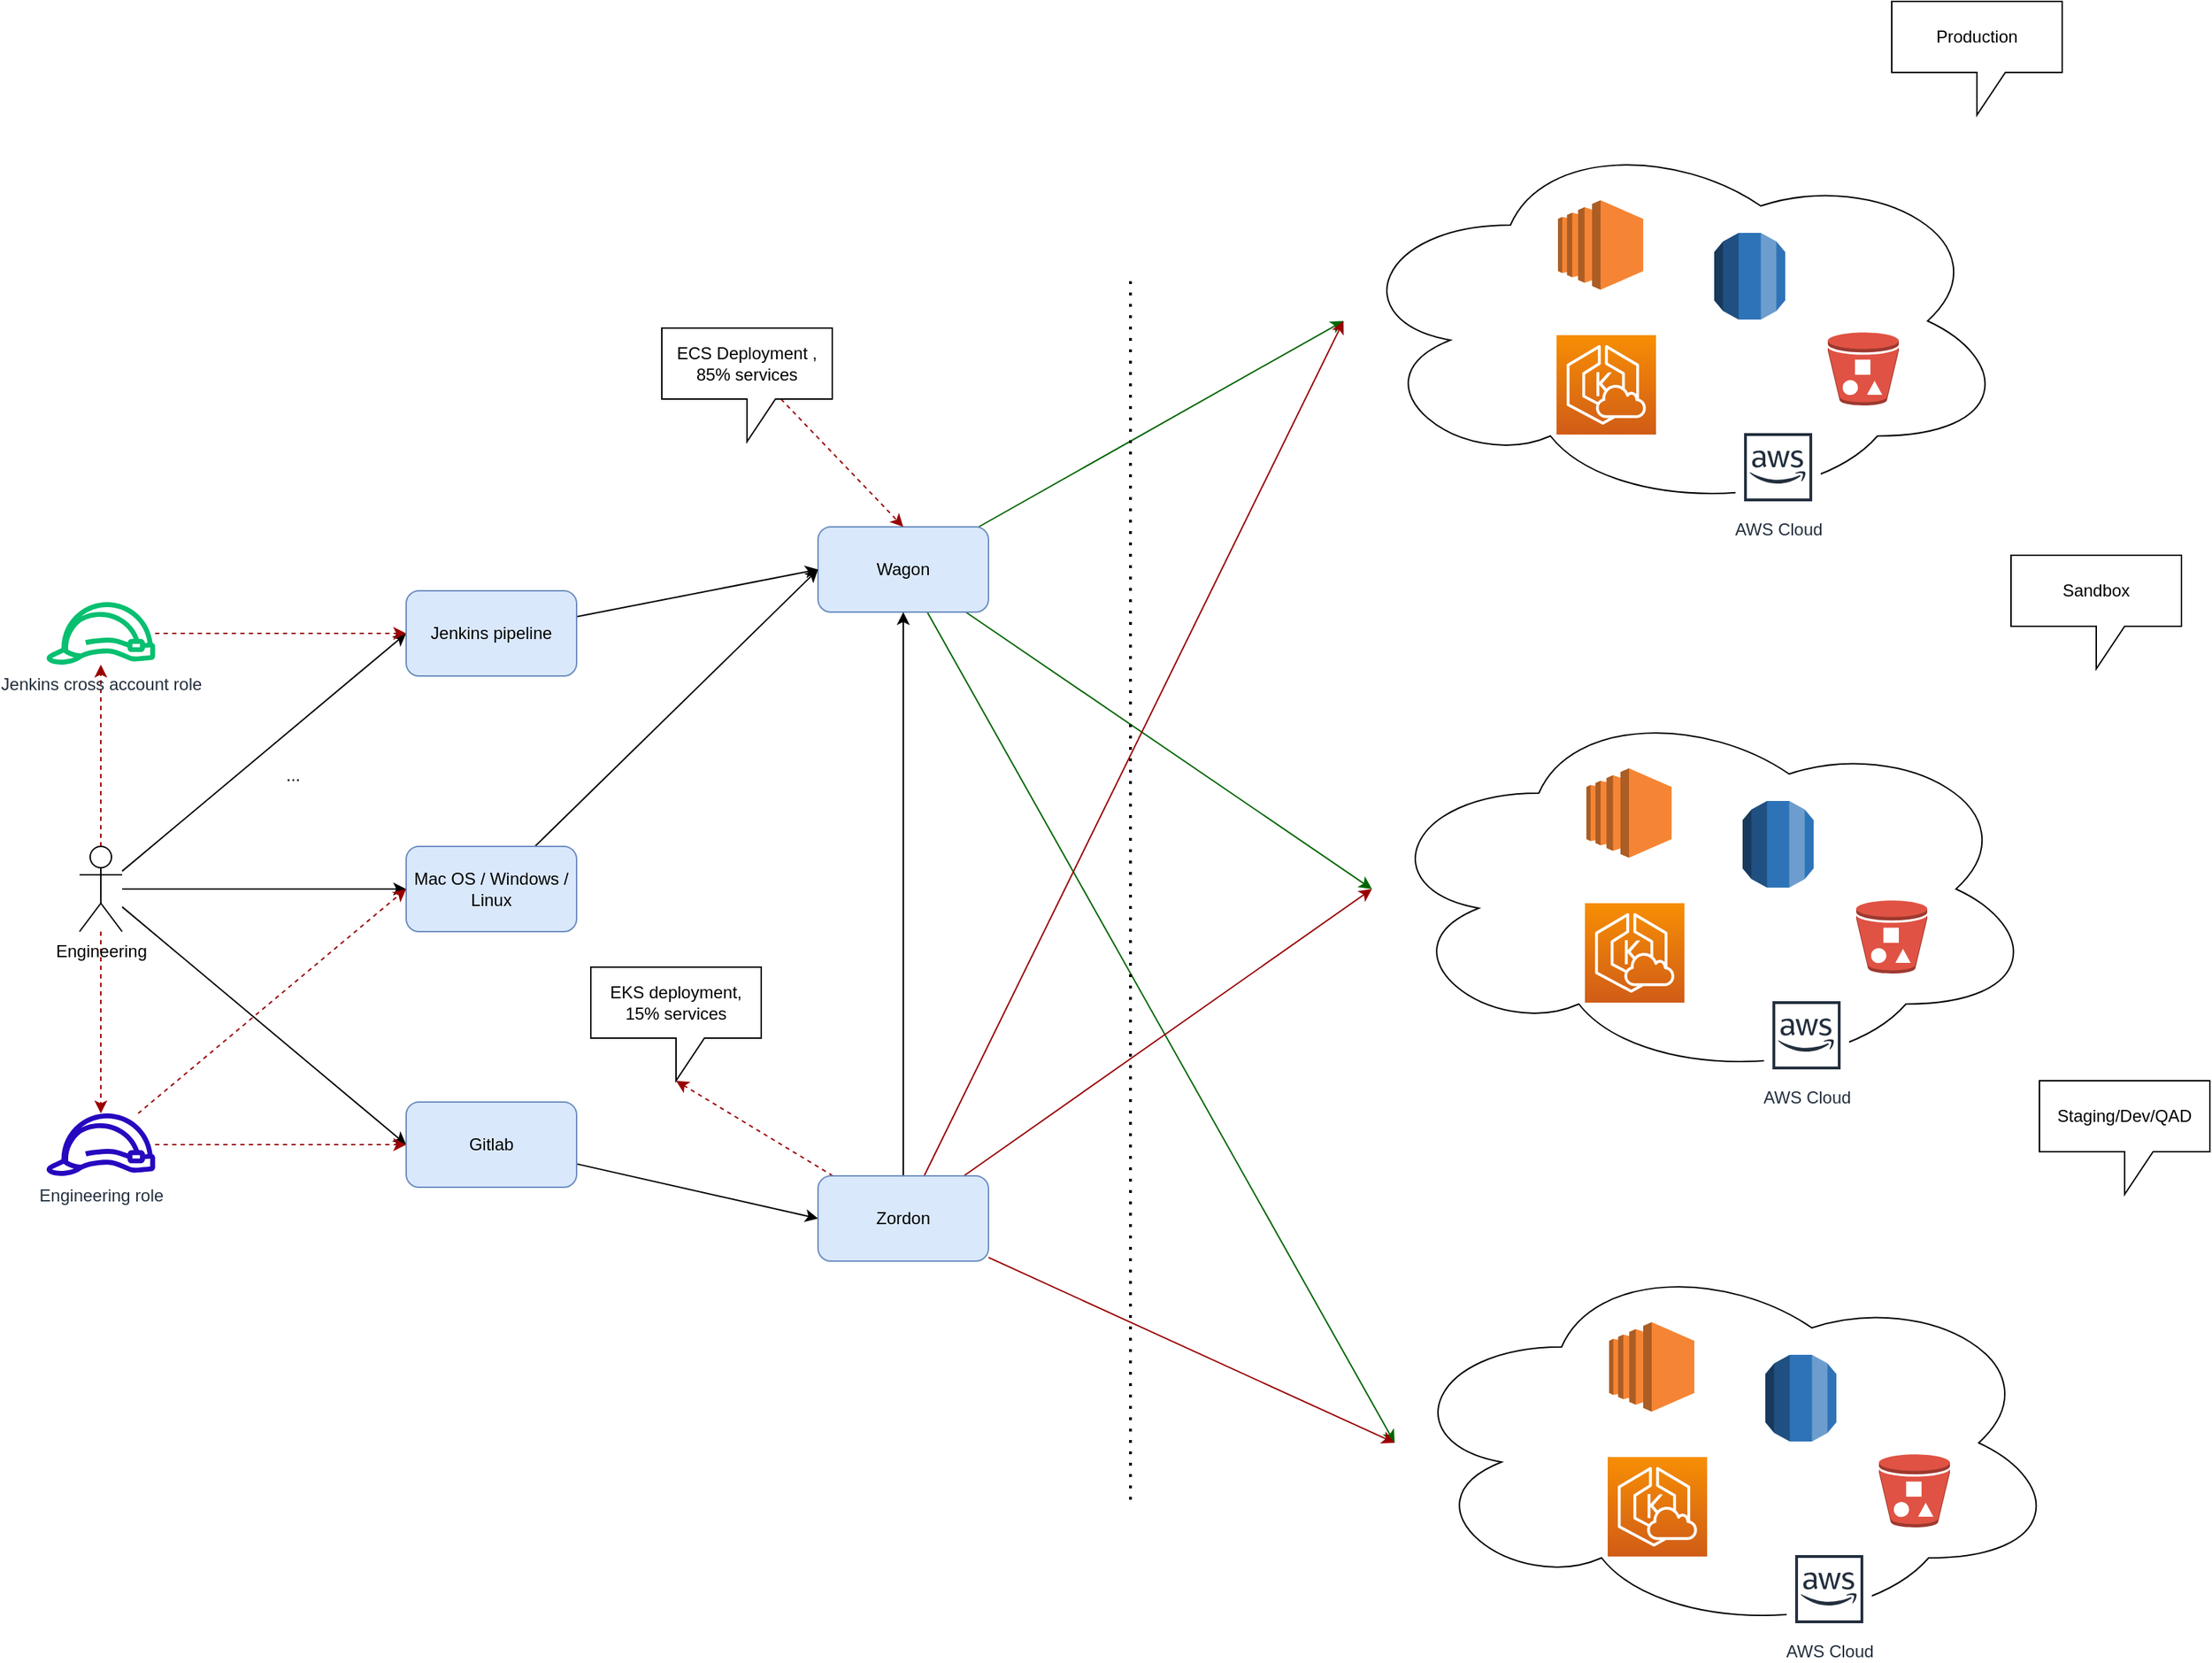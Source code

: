 <mxfile version="20.8.11" type="github">
  <diagram name="Page-1" id="_FEKKTkWSSTOCSQZe-sH">
    <mxGraphModel dx="2276" dy="1131" grid="1" gridSize="10" guides="1" tooltips="1" connect="1" arrows="1" fold="1" page="1" pageScale="1" pageWidth="850" pageHeight="1100" math="0" shadow="0">
      <root>
        <mxCell id="0" />
        <mxCell id="1" parent="0" />
        <mxCell id="CKW2dxHiue9IkvRFs45i-118" style="edgeStyle=none;rounded=0;orthogonalLoop=1;jettySize=auto;html=1;entryX=0;entryY=0.5;entryDx=0;entryDy=0;strokeColor=#006600;" edge="1" parent="1" source="CKW2dxHiue9IkvRFs45i-8" target="CKW2dxHiue9IkvRFs45i-86">
          <mxGeometry relative="1" as="geometry" />
        </mxCell>
        <mxCell id="CKW2dxHiue9IkvRFs45i-119" style="edgeStyle=none;rounded=0;orthogonalLoop=1;jettySize=auto;html=1;entryX=0;entryY=0.5;entryDx=0;entryDy=0;strokeColor=#006600;" edge="1" parent="1" source="CKW2dxHiue9IkvRFs45i-8" target="CKW2dxHiue9IkvRFs45i-87">
          <mxGeometry relative="1" as="geometry" />
        </mxCell>
        <mxCell id="CKW2dxHiue9IkvRFs45i-120" style="edgeStyle=none;rounded=0;orthogonalLoop=1;jettySize=auto;html=1;entryX=0;entryY=0.5;entryDx=0;entryDy=0;strokeColor=#006600;" edge="1" parent="1" source="CKW2dxHiue9IkvRFs45i-8" target="CKW2dxHiue9IkvRFs45i-95">
          <mxGeometry relative="1" as="geometry" />
        </mxCell>
        <mxCell id="CKW2dxHiue9IkvRFs45i-8" value="Wagon" style="rounded=1;whiteSpace=wrap;html=1;fillColor=#dae8fc;strokeColor=#6c8ebf;" vertex="1" parent="1">
          <mxGeometry x="920" y="420" width="120" height="60" as="geometry" />
        </mxCell>
        <mxCell id="CKW2dxHiue9IkvRFs45i-111" style="edgeStyle=none;rounded=0;orthogonalLoop=1;jettySize=auto;html=1;entryX=0;entryY=0.5;entryDx=0;entryDy=0;" edge="1" parent="1" source="CKW2dxHiue9IkvRFs45i-25" target="CKW2dxHiue9IkvRFs45i-107">
          <mxGeometry relative="1" as="geometry" />
        </mxCell>
        <mxCell id="CKW2dxHiue9IkvRFs45i-112" style="edgeStyle=none;rounded=0;orthogonalLoop=1;jettySize=auto;html=1;entryX=0;entryY=0.5;entryDx=0;entryDy=0;" edge="1" parent="1" source="CKW2dxHiue9IkvRFs45i-25" target="CKW2dxHiue9IkvRFs45i-108">
          <mxGeometry relative="1" as="geometry" />
        </mxCell>
        <mxCell id="CKW2dxHiue9IkvRFs45i-113" style="edgeStyle=none;rounded=0;orthogonalLoop=1;jettySize=auto;html=1;entryX=0;entryY=0.5;entryDx=0;entryDy=0;" edge="1" parent="1" source="CKW2dxHiue9IkvRFs45i-25" target="CKW2dxHiue9IkvRFs45i-109">
          <mxGeometry relative="1" as="geometry" />
        </mxCell>
        <mxCell id="CKW2dxHiue9IkvRFs45i-126" style="edgeStyle=none;rounded=0;orthogonalLoop=1;jettySize=auto;html=1;strokeColor=#990000;dashed=1;" edge="1" parent="1" source="CKW2dxHiue9IkvRFs45i-25" target="CKW2dxHiue9IkvRFs45i-58">
          <mxGeometry relative="1" as="geometry" />
        </mxCell>
        <mxCell id="CKW2dxHiue9IkvRFs45i-127" style="edgeStyle=none;rounded=0;orthogonalLoop=1;jettySize=auto;html=1;strokeColor=#990000;dashed=1;" edge="1" parent="1" source="CKW2dxHiue9IkvRFs45i-25" target="CKW2dxHiue9IkvRFs45i-124">
          <mxGeometry relative="1" as="geometry" />
        </mxCell>
        <mxCell id="CKW2dxHiue9IkvRFs45i-25" value="Engineering" style="shape=umlActor;verticalLabelPosition=bottom;verticalAlign=top;html=1;outlineConnect=0;" vertex="1" parent="1">
          <mxGeometry x="400" y="645" width="30" height="60" as="geometry" />
        </mxCell>
        <mxCell id="CKW2dxHiue9IkvRFs45i-117" style="edgeStyle=none;rounded=0;orthogonalLoop=1;jettySize=auto;html=1;entryX=0.5;entryY=1;entryDx=0;entryDy=0;" edge="1" parent="1" source="CKW2dxHiue9IkvRFs45i-35" target="CKW2dxHiue9IkvRFs45i-8">
          <mxGeometry relative="1" as="geometry" />
        </mxCell>
        <mxCell id="CKW2dxHiue9IkvRFs45i-121" style="edgeStyle=none;rounded=0;orthogonalLoop=1;jettySize=auto;html=1;entryX=0;entryY=0.5;entryDx=0;entryDy=0;strokeColor=#990000;" edge="1" parent="1" source="CKW2dxHiue9IkvRFs45i-35" target="CKW2dxHiue9IkvRFs45i-86">
          <mxGeometry relative="1" as="geometry" />
        </mxCell>
        <mxCell id="CKW2dxHiue9IkvRFs45i-122" style="edgeStyle=none;rounded=0;orthogonalLoop=1;jettySize=auto;html=1;entryX=0;entryY=0.5;entryDx=0;entryDy=0;strokeColor=#990000;" edge="1" parent="1" source="CKW2dxHiue9IkvRFs45i-35" target="CKW2dxHiue9IkvRFs45i-87">
          <mxGeometry relative="1" as="geometry" />
        </mxCell>
        <mxCell id="CKW2dxHiue9IkvRFs45i-123" style="edgeStyle=none;rounded=0;orthogonalLoop=1;jettySize=auto;html=1;entryX=0;entryY=0.5;entryDx=0;entryDy=0;strokeColor=#990000;" edge="1" parent="1" source="CKW2dxHiue9IkvRFs45i-35" target="CKW2dxHiue9IkvRFs45i-95">
          <mxGeometry relative="1" as="geometry" />
        </mxCell>
        <mxCell id="CKW2dxHiue9IkvRFs45i-132" style="edgeStyle=none;rounded=0;orthogonalLoop=1;jettySize=auto;html=1;entryX=0;entryY=0;entryDx=60;entryDy=80;entryPerimeter=0;dashed=1;strokeColor=#990000;" edge="1" parent="1" source="CKW2dxHiue9IkvRFs45i-35" target="CKW2dxHiue9IkvRFs45i-131">
          <mxGeometry relative="1" as="geometry" />
        </mxCell>
        <mxCell id="CKW2dxHiue9IkvRFs45i-35" value="Zordon" style="rounded=1;whiteSpace=wrap;html=1;fillColor=#dae8fc;strokeColor=#6c8ebf;" vertex="1" parent="1">
          <mxGeometry x="920" y="877" width="120" height="60" as="geometry" />
        </mxCell>
        <mxCell id="CKW2dxHiue9IkvRFs45i-40" value="" style="endArrow=none;dashed=1;html=1;dashPattern=1 3;strokeWidth=2;rounded=0;" edge="1" parent="1">
          <mxGeometry width="50" height="50" relative="1" as="geometry">
            <mxPoint x="1140" y="1105" as="sourcePoint" />
            <mxPoint x="1140" y="245" as="targetPoint" />
          </mxGeometry>
        </mxCell>
        <mxCell id="CKW2dxHiue9IkvRFs45i-125" style="edgeStyle=none;rounded=0;orthogonalLoop=1;jettySize=auto;html=1;entryX=0;entryY=0.5;entryDx=0;entryDy=0;strokeColor=#990000;dashed=1;" edge="1" parent="1" source="CKW2dxHiue9IkvRFs45i-58" target="CKW2dxHiue9IkvRFs45i-107">
          <mxGeometry relative="1" as="geometry" />
        </mxCell>
        <mxCell id="CKW2dxHiue9IkvRFs45i-58" value="Jenkins cross account role" style="sketch=0;outlineConnect=0;fontColor=#232F3E;gradientColor=none;fillColor=#08bf70;strokeColor=none;dashed=0;verticalLabelPosition=bottom;verticalAlign=top;align=center;html=1;fontSize=12;fontStyle=0;aspect=fixed;pointerEvents=1;shape=mxgraph.aws4.role;" vertex="1" parent="1">
          <mxGeometry x="376" y="473" width="78" height="44" as="geometry" />
        </mxCell>
        <mxCell id="CKW2dxHiue9IkvRFs45i-60" value="..." style="text;html=1;align=center;verticalAlign=middle;resizable=0;points=[];autosize=1;strokeColor=none;fillColor=none;" vertex="1" parent="1">
          <mxGeometry x="535" y="580" width="30" height="30" as="geometry" />
        </mxCell>
        <mxCell id="CKW2dxHiue9IkvRFs45i-86" value="" style="group;movable=1;resizable=1;rotatable=1;deletable=1;editable=1;connectable=1;" vertex="1" connectable="0" parent="1">
          <mxGeometry x="1290" y="140" width="470" height="270" as="geometry" />
        </mxCell>
        <mxCell id="CKW2dxHiue9IkvRFs45i-1" value="" style="ellipse;shape=cloud;whiteSpace=wrap;html=1;movable=1;resizable=1;rotatable=1;deletable=1;editable=1;connectable=1;" vertex="1" parent="CKW2dxHiue9IkvRFs45i-86">
          <mxGeometry width="470" height="270" as="geometry" />
        </mxCell>
        <mxCell id="CKW2dxHiue9IkvRFs45i-72" value="" style="sketch=0;points=[[0,0,0],[0.25,0,0],[0.5,0,0],[0.75,0,0],[1,0,0],[0,1,0],[0.25,1,0],[0.5,1,0],[0.75,1,0],[1,1,0],[0,0.25,0],[0,0.5,0],[0,0.75,0],[1,0.25,0],[1,0.5,0],[1,0.75,0]];outlineConnect=0;fontColor=#232F3E;gradientColor=#F78E04;gradientDirection=north;fillColor=#D05C17;strokeColor=#ffffff;dashed=0;verticalLabelPosition=bottom;verticalAlign=top;align=center;html=1;fontSize=12;fontStyle=0;aspect=fixed;shape=mxgraph.aws4.resourceIcon;resIcon=mxgraph.aws4.eks_cloud;movable=1;resizable=1;rotatable=1;deletable=1;editable=1;connectable=1;" vertex="1" parent="CKW2dxHiue9IkvRFs45i-86">
          <mxGeometry x="150" y="145" width="70" height="70" as="geometry" />
        </mxCell>
        <mxCell id="CKW2dxHiue9IkvRFs45i-66" value="" style="outlineConnect=0;dashed=0;verticalLabelPosition=bottom;verticalAlign=top;align=center;html=1;shape=mxgraph.aws3.bucket_with_objects;fillColor=#E05243;gradientColor=none;movable=1;resizable=1;rotatable=1;deletable=1;editable=1;connectable=1;" vertex="1" parent="CKW2dxHiue9IkvRFs45i-86">
          <mxGeometry x="341" y="143" width="50" height="51.5" as="geometry" />
        </mxCell>
        <mxCell id="CKW2dxHiue9IkvRFs45i-67" value="" style="outlineConnect=0;dashed=0;verticalLabelPosition=bottom;verticalAlign=top;align=center;html=1;shape=mxgraph.aws3.rds;fillColor=#2E73B8;gradientColor=none;movable=1;resizable=1;rotatable=1;deletable=1;editable=1;connectable=1;" vertex="1" parent="CKW2dxHiue9IkvRFs45i-86">
          <mxGeometry x="261" y="73" width="50" height="61" as="geometry" />
        </mxCell>
        <mxCell id="CKW2dxHiue9IkvRFs45i-68" value="" style="outlineConnect=0;dashed=0;verticalLabelPosition=bottom;verticalAlign=top;align=center;html=1;shape=mxgraph.aws3.ec2;fillColor=#F58534;gradientColor=none;movable=1;resizable=1;rotatable=1;deletable=1;editable=1;connectable=1;" vertex="1" parent="CKW2dxHiue9IkvRFs45i-86">
          <mxGeometry x="151" y="50" width="60" height="63" as="geometry" />
        </mxCell>
        <mxCell id="CKW2dxHiue9IkvRFs45i-69" value="AWS Cloud" style="sketch=0;outlineConnect=0;fontColor=#232F3E;gradientColor=none;strokeColor=#232F3E;fillColor=#ffffff;dashed=0;verticalLabelPosition=bottom;verticalAlign=top;align=center;html=1;fontSize=12;fontStyle=0;aspect=fixed;shape=mxgraph.aws4.resourceIcon;resIcon=mxgraph.aws4.aws_cloud;movable=1;resizable=1;rotatable=1;deletable=1;editable=1;connectable=1;" vertex="1" parent="CKW2dxHiue9IkvRFs45i-86">
          <mxGeometry x="276" y="208" width="60" height="60" as="geometry" />
        </mxCell>
        <mxCell id="CKW2dxHiue9IkvRFs45i-70" value="" style="shape=image;html=1;verticalAlign=top;verticalLabelPosition=bottom;labelBackgroundColor=#ffffff;imageAspect=0;aspect=fixed;image=https://cdn1.iconfinder.com/data/icons/iconoir-vol-3/24/question-mark-128.png;movable=1;resizable=1;rotatable=1;deletable=1;editable=1;connectable=1;" vertex="1" parent="CKW2dxHiue9IkvRFs45i-86">
          <mxGeometry x="238" y="150" width="58" height="58" as="geometry" />
        </mxCell>
        <mxCell id="CKW2dxHiue9IkvRFs45i-87" value="" style="group;movable=1;resizable=1;rotatable=1;deletable=1;editable=1;connectable=1;" vertex="1" connectable="0" parent="1">
          <mxGeometry x="1310" y="540" width="470" height="270" as="geometry" />
        </mxCell>
        <mxCell id="CKW2dxHiue9IkvRFs45i-88" value="" style="ellipse;shape=cloud;whiteSpace=wrap;html=1;movable=1;resizable=1;rotatable=1;deletable=1;editable=1;connectable=1;" vertex="1" parent="CKW2dxHiue9IkvRFs45i-87">
          <mxGeometry width="470" height="270" as="geometry" />
        </mxCell>
        <mxCell id="CKW2dxHiue9IkvRFs45i-89" value="" style="sketch=0;points=[[0,0,0],[0.25,0,0],[0.5,0,0],[0.75,0,0],[1,0,0],[0,1,0],[0.25,1,0],[0.5,1,0],[0.75,1,0],[1,1,0],[0,0.25,0],[0,0.5,0],[0,0.75,0],[1,0.25,0],[1,0.5,0],[1,0.75,0]];outlineConnect=0;fontColor=#232F3E;gradientColor=#F78E04;gradientDirection=north;fillColor=#D05C17;strokeColor=#ffffff;dashed=0;verticalLabelPosition=bottom;verticalAlign=top;align=center;html=1;fontSize=12;fontStyle=0;aspect=fixed;shape=mxgraph.aws4.resourceIcon;resIcon=mxgraph.aws4.eks_cloud;movable=1;resizable=1;rotatable=1;deletable=1;editable=1;connectable=1;" vertex="1" parent="CKW2dxHiue9IkvRFs45i-87">
          <mxGeometry x="150" y="145" width="70" height="70" as="geometry" />
        </mxCell>
        <mxCell id="CKW2dxHiue9IkvRFs45i-90" value="" style="outlineConnect=0;dashed=0;verticalLabelPosition=bottom;verticalAlign=top;align=center;html=1;shape=mxgraph.aws3.bucket_with_objects;fillColor=#E05243;gradientColor=none;movable=1;resizable=1;rotatable=1;deletable=1;editable=1;connectable=1;" vertex="1" parent="CKW2dxHiue9IkvRFs45i-87">
          <mxGeometry x="341" y="143" width="50" height="51.5" as="geometry" />
        </mxCell>
        <mxCell id="CKW2dxHiue9IkvRFs45i-91" value="" style="outlineConnect=0;dashed=0;verticalLabelPosition=bottom;verticalAlign=top;align=center;html=1;shape=mxgraph.aws3.rds;fillColor=#2E73B8;gradientColor=none;movable=1;resizable=1;rotatable=1;deletable=1;editable=1;connectable=1;" vertex="1" parent="CKW2dxHiue9IkvRFs45i-87">
          <mxGeometry x="261" y="73" width="50" height="61" as="geometry" />
        </mxCell>
        <mxCell id="CKW2dxHiue9IkvRFs45i-92" value="" style="outlineConnect=0;dashed=0;verticalLabelPosition=bottom;verticalAlign=top;align=center;html=1;shape=mxgraph.aws3.ec2;fillColor=#F58534;gradientColor=none;movable=1;resizable=1;rotatable=1;deletable=1;editable=1;connectable=1;" vertex="1" parent="CKW2dxHiue9IkvRFs45i-87">
          <mxGeometry x="151" y="50" width="60" height="63" as="geometry" />
        </mxCell>
        <mxCell id="CKW2dxHiue9IkvRFs45i-93" value="AWS Cloud" style="sketch=0;outlineConnect=0;fontColor=#232F3E;gradientColor=none;strokeColor=#232F3E;fillColor=#ffffff;dashed=0;verticalLabelPosition=bottom;verticalAlign=top;align=center;html=1;fontSize=12;fontStyle=0;aspect=fixed;shape=mxgraph.aws4.resourceIcon;resIcon=mxgraph.aws4.aws_cloud;movable=1;resizable=1;rotatable=1;deletable=1;editable=1;connectable=1;" vertex="1" parent="CKW2dxHiue9IkvRFs45i-87">
          <mxGeometry x="276" y="208" width="60" height="60" as="geometry" />
        </mxCell>
        <mxCell id="CKW2dxHiue9IkvRFs45i-94" value="" style="shape=image;html=1;verticalAlign=top;verticalLabelPosition=bottom;labelBackgroundColor=#ffffff;imageAspect=0;aspect=fixed;image=https://cdn1.iconfinder.com/data/icons/iconoir-vol-3/24/question-mark-128.png;movable=1;resizable=1;rotatable=1;deletable=1;editable=1;connectable=1;" vertex="1" parent="CKW2dxHiue9IkvRFs45i-87">
          <mxGeometry x="238" y="150" width="58" height="58" as="geometry" />
        </mxCell>
        <mxCell id="CKW2dxHiue9IkvRFs45i-95" value="" style="group;movable=1;resizable=1;rotatable=1;deletable=1;editable=1;connectable=1;" vertex="1" connectable="0" parent="1">
          <mxGeometry x="1326" y="930" width="470" height="270" as="geometry" />
        </mxCell>
        <mxCell id="CKW2dxHiue9IkvRFs45i-96" value="" style="ellipse;shape=cloud;whiteSpace=wrap;html=1;movable=1;resizable=1;rotatable=1;deletable=1;editable=1;connectable=1;" vertex="1" parent="CKW2dxHiue9IkvRFs45i-95">
          <mxGeometry width="470" height="270" as="geometry" />
        </mxCell>
        <mxCell id="CKW2dxHiue9IkvRFs45i-97" value="" style="sketch=0;points=[[0,0,0],[0.25,0,0],[0.5,0,0],[0.75,0,0],[1,0,0],[0,1,0],[0.25,1,0],[0.5,1,0],[0.75,1,0],[1,1,0],[0,0.25,0],[0,0.5,0],[0,0.75,0],[1,0.25,0],[1,0.5,0],[1,0.75,0]];outlineConnect=0;fontColor=#232F3E;gradientColor=#F78E04;gradientDirection=north;fillColor=#D05C17;strokeColor=#ffffff;dashed=0;verticalLabelPosition=bottom;verticalAlign=top;align=center;html=1;fontSize=12;fontStyle=0;aspect=fixed;shape=mxgraph.aws4.resourceIcon;resIcon=mxgraph.aws4.eks_cloud;movable=1;resizable=1;rotatable=1;deletable=1;editable=1;connectable=1;" vertex="1" parent="CKW2dxHiue9IkvRFs45i-95">
          <mxGeometry x="150" y="145" width="70" height="70" as="geometry" />
        </mxCell>
        <mxCell id="CKW2dxHiue9IkvRFs45i-98" value="" style="outlineConnect=0;dashed=0;verticalLabelPosition=bottom;verticalAlign=top;align=center;html=1;shape=mxgraph.aws3.bucket_with_objects;fillColor=#E05243;gradientColor=none;movable=1;resizable=1;rotatable=1;deletable=1;editable=1;connectable=1;" vertex="1" parent="CKW2dxHiue9IkvRFs45i-95">
          <mxGeometry x="341" y="143" width="50" height="51.5" as="geometry" />
        </mxCell>
        <mxCell id="CKW2dxHiue9IkvRFs45i-99" value="" style="outlineConnect=0;dashed=0;verticalLabelPosition=bottom;verticalAlign=top;align=center;html=1;shape=mxgraph.aws3.rds;fillColor=#2E73B8;gradientColor=none;movable=1;resizable=1;rotatable=1;deletable=1;editable=1;connectable=1;" vertex="1" parent="CKW2dxHiue9IkvRFs45i-95">
          <mxGeometry x="261" y="73" width="50" height="61" as="geometry" />
        </mxCell>
        <mxCell id="CKW2dxHiue9IkvRFs45i-100" value="" style="outlineConnect=0;dashed=0;verticalLabelPosition=bottom;verticalAlign=top;align=center;html=1;shape=mxgraph.aws3.ec2;fillColor=#F58534;gradientColor=none;movable=1;resizable=1;rotatable=1;deletable=1;editable=1;connectable=1;" vertex="1" parent="CKW2dxHiue9IkvRFs45i-95">
          <mxGeometry x="151" y="50" width="60" height="63" as="geometry" />
        </mxCell>
        <mxCell id="CKW2dxHiue9IkvRFs45i-101" value="AWS Cloud" style="sketch=0;outlineConnect=0;fontColor=#232F3E;gradientColor=none;strokeColor=#232F3E;fillColor=#ffffff;dashed=0;verticalLabelPosition=bottom;verticalAlign=top;align=center;html=1;fontSize=12;fontStyle=0;aspect=fixed;shape=mxgraph.aws4.resourceIcon;resIcon=mxgraph.aws4.aws_cloud;movable=1;resizable=1;rotatable=1;deletable=1;editable=1;connectable=1;" vertex="1" parent="CKW2dxHiue9IkvRFs45i-95">
          <mxGeometry x="276" y="208" width="60" height="60" as="geometry" />
        </mxCell>
        <mxCell id="CKW2dxHiue9IkvRFs45i-102" value="" style="shape=image;html=1;verticalAlign=top;verticalLabelPosition=bottom;labelBackgroundColor=#ffffff;imageAspect=0;aspect=fixed;image=https://cdn1.iconfinder.com/data/icons/iconoir-vol-3/24/question-mark-128.png;movable=1;resizable=1;rotatable=1;deletable=1;editable=1;connectable=1;" vertex="1" parent="CKW2dxHiue9IkvRFs45i-95">
          <mxGeometry x="238" y="150" width="58" height="58" as="geometry" />
        </mxCell>
        <mxCell id="CKW2dxHiue9IkvRFs45i-103" value="Production" style="shape=callout;whiteSpace=wrap;html=1;perimeter=calloutPerimeter;" vertex="1" parent="1">
          <mxGeometry x="1676" y="50" width="120" height="80" as="geometry" />
        </mxCell>
        <mxCell id="CKW2dxHiue9IkvRFs45i-105" value="Sandbox" style="shape=callout;whiteSpace=wrap;html=1;perimeter=calloutPerimeter;" vertex="1" parent="1">
          <mxGeometry x="1760" y="440" width="120" height="80" as="geometry" />
        </mxCell>
        <mxCell id="CKW2dxHiue9IkvRFs45i-106" value="Staging/Dev/QAD" style="shape=callout;whiteSpace=wrap;html=1;perimeter=calloutPerimeter;" vertex="1" parent="1">
          <mxGeometry x="1780" y="810" width="120" height="80" as="geometry" />
        </mxCell>
        <mxCell id="CKW2dxHiue9IkvRFs45i-114" style="edgeStyle=none;rounded=0;orthogonalLoop=1;jettySize=auto;html=1;entryX=0;entryY=0.5;entryDx=0;entryDy=0;" edge="1" parent="1" source="CKW2dxHiue9IkvRFs45i-107" target="CKW2dxHiue9IkvRFs45i-8">
          <mxGeometry relative="1" as="geometry" />
        </mxCell>
        <mxCell id="CKW2dxHiue9IkvRFs45i-107" value="Jenkins pipeline" style="rounded=1;whiteSpace=wrap;html=1;fillColor=#dae8fc;strokeColor=#6c8ebf;" vertex="1" parent="1">
          <mxGeometry x="630" y="465" width="120" height="60" as="geometry" />
        </mxCell>
        <mxCell id="CKW2dxHiue9IkvRFs45i-115" style="edgeStyle=none;rounded=0;orthogonalLoop=1;jettySize=auto;html=1;entryX=0;entryY=0.5;entryDx=0;entryDy=0;" edge="1" parent="1" source="CKW2dxHiue9IkvRFs45i-108" target="CKW2dxHiue9IkvRFs45i-8">
          <mxGeometry relative="1" as="geometry" />
        </mxCell>
        <mxCell id="CKW2dxHiue9IkvRFs45i-108" value="Mac OS / Windows / Linux" style="rounded=1;whiteSpace=wrap;html=1;fillColor=#dae8fc;strokeColor=#6c8ebf;" vertex="1" parent="1">
          <mxGeometry x="630" y="645" width="120" height="60" as="geometry" />
        </mxCell>
        <mxCell id="CKW2dxHiue9IkvRFs45i-116" style="edgeStyle=none;rounded=0;orthogonalLoop=1;jettySize=auto;html=1;entryX=0;entryY=0.5;entryDx=0;entryDy=0;" edge="1" parent="1" source="CKW2dxHiue9IkvRFs45i-109" target="CKW2dxHiue9IkvRFs45i-35">
          <mxGeometry relative="1" as="geometry" />
        </mxCell>
        <mxCell id="CKW2dxHiue9IkvRFs45i-109" value="Gitlab" style="rounded=1;whiteSpace=wrap;html=1;fillColor=#dae8fc;strokeColor=#6c8ebf;" vertex="1" parent="1">
          <mxGeometry x="630" y="825" width="120" height="60" as="geometry" />
        </mxCell>
        <mxCell id="CKW2dxHiue9IkvRFs45i-128" style="edgeStyle=none;rounded=0;orthogonalLoop=1;jettySize=auto;html=1;entryX=0;entryY=0.5;entryDx=0;entryDy=0;strokeColor=#990000;dashed=1;" edge="1" parent="1" source="CKW2dxHiue9IkvRFs45i-124" target="CKW2dxHiue9IkvRFs45i-108">
          <mxGeometry relative="1" as="geometry" />
        </mxCell>
        <mxCell id="CKW2dxHiue9IkvRFs45i-129" style="edgeStyle=none;rounded=0;orthogonalLoop=1;jettySize=auto;html=1;entryX=0;entryY=0.5;entryDx=0;entryDy=0;strokeColor=#990000;dashed=1;" edge="1" parent="1" source="CKW2dxHiue9IkvRFs45i-124" target="CKW2dxHiue9IkvRFs45i-109">
          <mxGeometry relative="1" as="geometry" />
        </mxCell>
        <mxCell id="CKW2dxHiue9IkvRFs45i-124" value="Engineering role" style="sketch=0;outlineConnect=0;fontColor=#232F3E;gradientColor=none;fillColor=#2608bf;strokeColor=none;dashed=0;verticalLabelPosition=bottom;verticalAlign=top;align=center;html=1;fontSize=12;fontStyle=0;aspect=fixed;pointerEvents=1;shape=mxgraph.aws4.role;" vertex="1" parent="1">
          <mxGeometry x="376" y="833" width="78" height="44" as="geometry" />
        </mxCell>
        <mxCell id="CKW2dxHiue9IkvRFs45i-133" style="edgeStyle=none;rounded=0;orthogonalLoop=1;jettySize=auto;html=1;entryX=0.5;entryY=0;entryDx=0;entryDy=0;dashed=1;strokeColor=#990000;" edge="1" parent="1" source="CKW2dxHiue9IkvRFs45i-130" target="CKW2dxHiue9IkvRFs45i-8">
          <mxGeometry relative="1" as="geometry" />
        </mxCell>
        <mxCell id="CKW2dxHiue9IkvRFs45i-130" value="ECS Deployment , 85% services" style="shape=callout;whiteSpace=wrap;html=1;perimeter=calloutPerimeter;" vertex="1" parent="1">
          <mxGeometry x="810" y="280" width="120" height="80" as="geometry" />
        </mxCell>
        <mxCell id="CKW2dxHiue9IkvRFs45i-131" value="EKS deployment, 15% services" style="shape=callout;whiteSpace=wrap;html=1;perimeter=calloutPerimeter;" vertex="1" parent="1">
          <mxGeometry x="760" y="730" width="120" height="80" as="geometry" />
        </mxCell>
      </root>
    </mxGraphModel>
  </diagram>
</mxfile>
